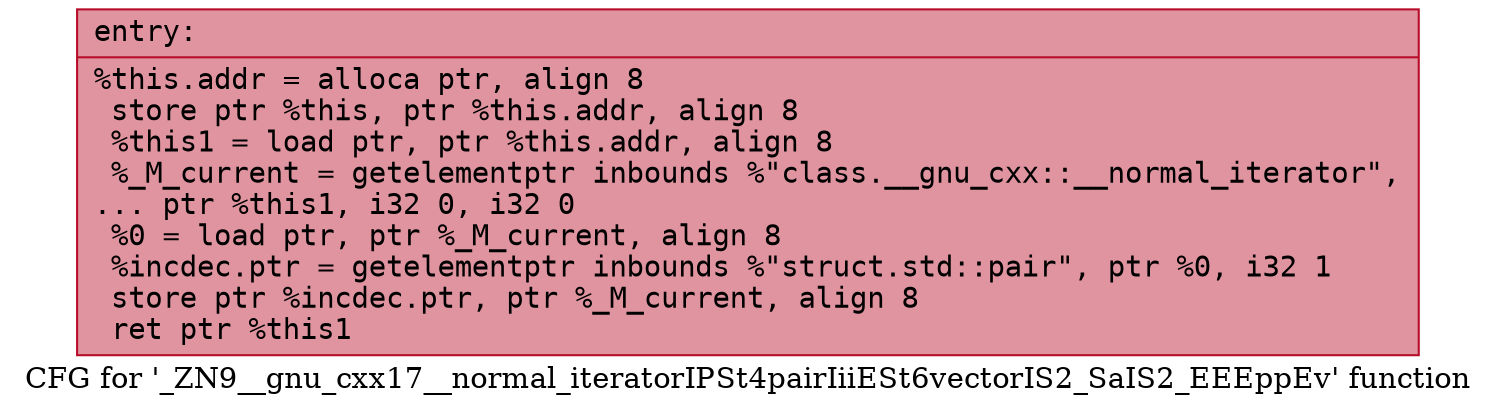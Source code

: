 digraph "CFG for '_ZN9__gnu_cxx17__normal_iteratorIPSt4pairIiiESt6vectorIS2_SaIS2_EEEppEv' function" {
	label="CFG for '_ZN9__gnu_cxx17__normal_iteratorIPSt4pairIiiESt6vectorIS2_SaIS2_EEEppEv' function";

	Node0x55c954edaa90 [shape=record,color="#b70d28ff", style=filled, fillcolor="#b70d2870" fontname="Courier",label="{entry:\l|  %this.addr = alloca ptr, align 8\l  store ptr %this, ptr %this.addr, align 8\l  %this1 = load ptr, ptr %this.addr, align 8\l  %_M_current = getelementptr inbounds %\"class.__gnu_cxx::__normal_iterator\",\l... ptr %this1, i32 0, i32 0\l  %0 = load ptr, ptr %_M_current, align 8\l  %incdec.ptr = getelementptr inbounds %\"struct.std::pair\", ptr %0, i32 1\l  store ptr %incdec.ptr, ptr %_M_current, align 8\l  ret ptr %this1\l}"];
}
